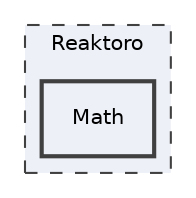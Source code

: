 digraph "Reaktoro/Math"
{
 // INTERACTIVE_SVG=YES
 // LATEX_PDF_SIZE
  edge [fontname="Helvetica",fontsize="10",labelfontname="Helvetica",labelfontsize="10"];
  node [fontname="Helvetica",fontsize="10",shape=record];
  compound=true
  subgraph clusterdir_8e92d4b241d211e8bbb38ad86320f5f7 {
    graph [ bgcolor="#edf0f7", pencolor="grey25", style="filled,dashed,", label="Reaktoro", fontname="Helvetica", fontsize="10", URL="dir_8e92d4b241d211e8bbb38ad86320f5f7.html"]
  dir_7acb2d33addc06b2472078d929ab740f [shape=box, label="Math", style="filled,bold,", fillcolor="#edf0f7", color="grey25", URL="dir_7acb2d33addc06b2472078d929ab740f.html"];
  }
}

